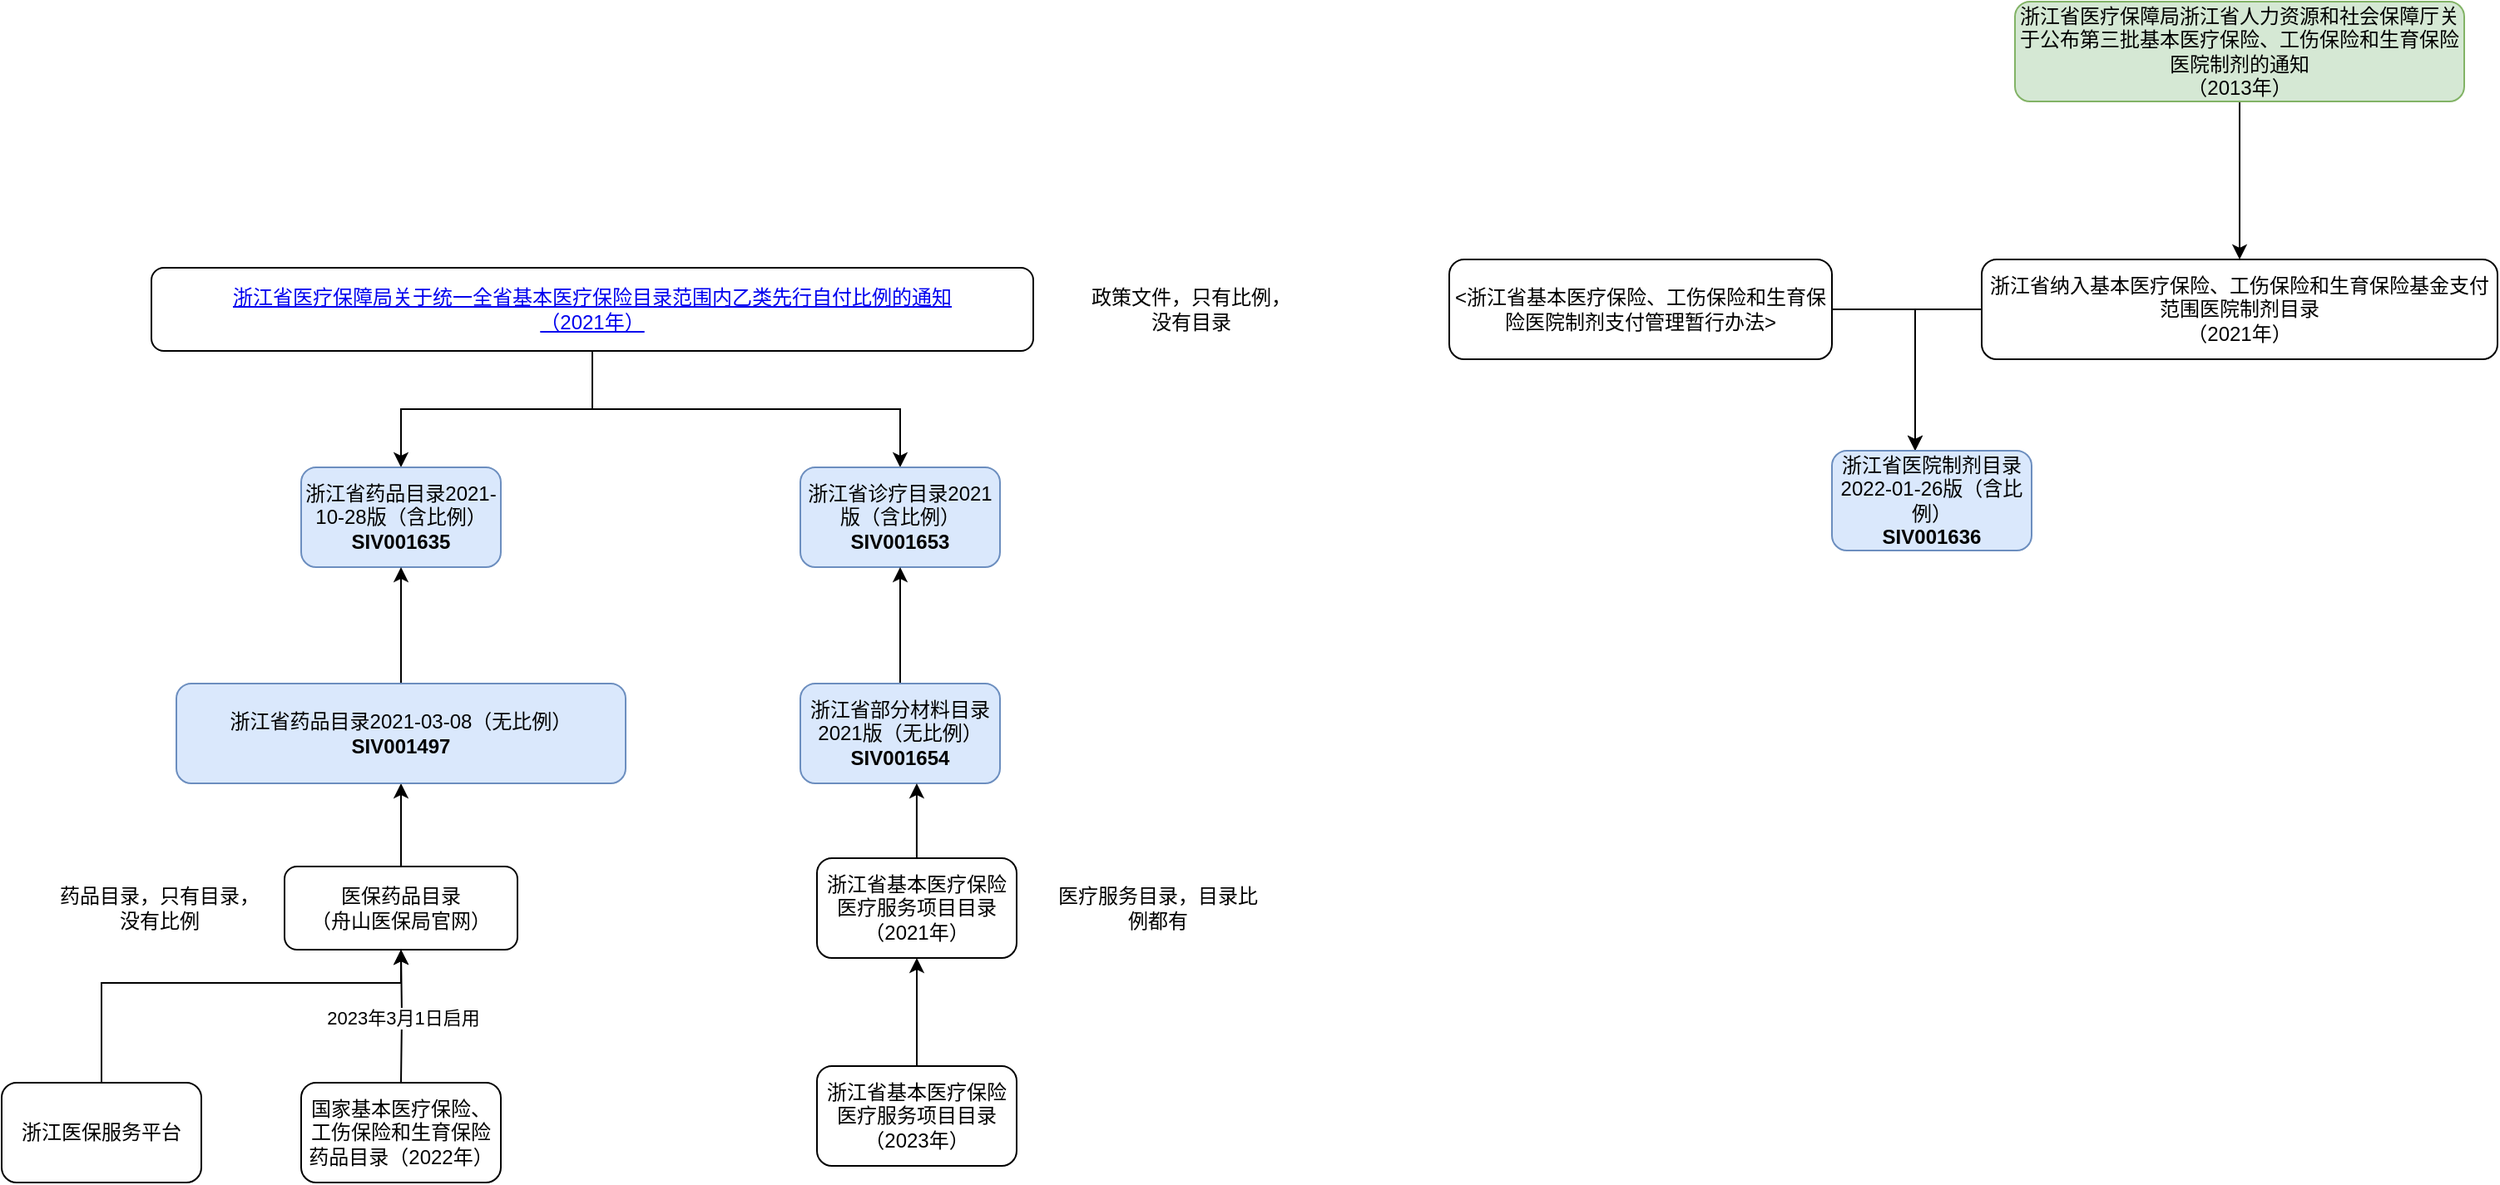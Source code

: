 <mxfile version="23.0.2" type="github">
  <diagram name="Page-1" id="BYAd6YRiUkzF32hPVrgd">
    <mxGraphModel dx="2924" dy="2246" grid="1" gridSize="10" guides="1" tooltips="1" connect="1" arrows="1" fold="1" page="1" pageScale="1" pageWidth="850" pageHeight="1100" math="0" shadow="0">
      <root>
        <mxCell id="0" />
        <mxCell id="1" parent="0" />
        <mxCell id="m9JA2agfg_9Ffgb6oEko-12" style="edgeStyle=orthogonalEdgeStyle;rounded=0;orthogonalLoop=1;jettySize=auto;html=1;entryX=0.5;entryY=0;entryDx=0;entryDy=0;" parent="1" source="m9JA2agfg_9Ffgb6oEko-3" target="m9JA2agfg_9Ffgb6oEko-5" edge="1">
          <mxGeometry relative="1" as="geometry" />
        </mxCell>
        <mxCell id="m9JA2agfg_9Ffgb6oEko-15" style="edgeStyle=orthogonalEdgeStyle;rounded=0;orthogonalLoop=1;jettySize=auto;html=1;entryX=0.5;entryY=0;entryDx=0;entryDy=0;" parent="1" source="m9JA2agfg_9Ffgb6oEko-3" target="m9JA2agfg_9Ffgb6oEko-6" edge="1">
          <mxGeometry relative="1" as="geometry" />
        </mxCell>
        <mxCell id="m9JA2agfg_9Ffgb6oEko-3" value="&lt;a href=&quot;http://ybj.zj.gov.cn/art/2021/11/29/art_1229262886_58828981.html&quot;&gt;浙江省医疗保障局关于统一全省基本医疗保险目录范围内乙类先行自付比例的通知&lt;br&gt;（2021年）&lt;/a&gt;" style="rounded=1;whiteSpace=wrap;html=1;" parent="1" vertex="1">
          <mxGeometry x="50" y="50" width="530" height="50" as="geometry" />
        </mxCell>
        <mxCell id="m9JA2agfg_9Ffgb6oEko-5" value="浙江省药品目录2021-10-28版（含比例）&lt;br&gt;&lt;b&gt;SIV001635&lt;/b&gt;" style="rounded=1;whiteSpace=wrap;html=1;fillColor=#dae8fc;strokeColor=#6c8ebf;" parent="1" vertex="1">
          <mxGeometry x="140" y="170" width="120" height="60" as="geometry" />
        </mxCell>
        <mxCell id="m9JA2agfg_9Ffgb6oEko-6" value="浙江省诊疗目录2021版（含比例）&lt;br&gt;&lt;b&gt;SIV001653&lt;/b&gt;" style="rounded=1;whiteSpace=wrap;html=1;fillColor=#dae8fc;strokeColor=#6c8ebf;" parent="1" vertex="1">
          <mxGeometry x="440" y="170" width="120" height="60" as="geometry" />
        </mxCell>
        <mxCell id="m9JA2agfg_9Ffgb6oEko-7" value="政策文件，只有比例，没有目录" style="text;html=1;strokeColor=none;fillColor=none;align=center;verticalAlign=middle;whiteSpace=wrap;rounded=0;" parent="1" vertex="1">
          <mxGeometry x="610" y="60" width="130" height="30" as="geometry" />
        </mxCell>
        <mxCell id="m9JA2agfg_9Ffgb6oEko-13" style="edgeStyle=orthogonalEdgeStyle;rounded=0;orthogonalLoop=1;jettySize=auto;html=1;" parent="1" source="m9JA2agfg_9Ffgb6oEko-8" target="m9JA2agfg_9Ffgb6oEko-11" edge="1">
          <mxGeometry relative="1" as="geometry" />
        </mxCell>
        <mxCell id="m9JA2agfg_9Ffgb6oEko-8" value="医保药品目录&lt;br&gt;（舟山医保局官网）" style="rounded=1;whiteSpace=wrap;html=1;" parent="1" vertex="1">
          <mxGeometry x="130" y="410" width="140" height="50" as="geometry" />
        </mxCell>
        <mxCell id="m9JA2agfg_9Ffgb6oEko-9" value="药品目录，只有目录，没有比例" style="text;html=1;strokeColor=none;fillColor=none;align=center;verticalAlign=middle;whiteSpace=wrap;rounded=0;" parent="1" vertex="1">
          <mxGeometry x="-10" y="420" width="130" height="30" as="geometry" />
        </mxCell>
        <mxCell id="m9JA2agfg_9Ffgb6oEko-14" style="edgeStyle=orthogonalEdgeStyle;rounded=0;orthogonalLoop=1;jettySize=auto;html=1;entryX=0.5;entryY=1;entryDx=0;entryDy=0;" parent="1" source="m9JA2agfg_9Ffgb6oEko-11" target="m9JA2agfg_9Ffgb6oEko-5" edge="1">
          <mxGeometry relative="1" as="geometry" />
        </mxCell>
        <mxCell id="m9JA2agfg_9Ffgb6oEko-11" value="浙江省药品目录2021-03-08（无比例）&lt;br&gt;&lt;div&gt;&lt;b&gt;SIV001497&lt;/b&gt;&lt;/div&gt;" style="rounded=1;whiteSpace=wrap;html=1;fillColor=#dae8fc;strokeColor=#6c8ebf;" parent="1" vertex="1">
          <mxGeometry x="65" y="300" width="270" height="60" as="geometry" />
        </mxCell>
        <mxCell id="m9JA2agfg_9Ffgb6oEko-16" value="浙江省基本医疗保险医疗服务项目目录（2021年）" style="rounded=1;whiteSpace=wrap;html=1;" parent="1" vertex="1">
          <mxGeometry x="450" y="405" width="120" height="60" as="geometry" />
        </mxCell>
        <mxCell id="m9JA2agfg_9Ffgb6oEko-21" style="edgeStyle=orthogonalEdgeStyle;rounded=0;orthogonalLoop=1;jettySize=auto;html=1;" parent="1" source="m9JA2agfg_9Ffgb6oEko-17" target="m9JA2agfg_9Ffgb6oEko-6" edge="1">
          <mxGeometry relative="1" as="geometry" />
        </mxCell>
        <mxCell id="m9JA2agfg_9Ffgb6oEko-17" value="浙江省部分材料目录2021版（无比例）&lt;br&gt;&lt;b&gt;SIV001654&lt;/b&gt;" style="rounded=1;whiteSpace=wrap;html=1;fillColor=#dae8fc;strokeColor=#6c8ebf;" parent="1" vertex="1">
          <mxGeometry x="440" y="300" width="120" height="60" as="geometry" />
        </mxCell>
        <mxCell id="m9JA2agfg_9Ffgb6oEko-19" style="edgeStyle=orthogonalEdgeStyle;rounded=0;orthogonalLoop=1;jettySize=auto;html=1;entryX=0.583;entryY=1;entryDx=0;entryDy=0;entryPerimeter=0;" parent="1" source="m9JA2agfg_9Ffgb6oEko-16" target="m9JA2agfg_9Ffgb6oEko-17" edge="1">
          <mxGeometry relative="1" as="geometry" />
        </mxCell>
        <mxCell id="m9JA2agfg_9Ffgb6oEko-20" value="医疗服务目录，目录比例都有" style="text;html=1;strokeColor=none;fillColor=none;align=center;verticalAlign=middle;whiteSpace=wrap;rounded=0;" parent="1" vertex="1">
          <mxGeometry x="590" y="420" width="130" height="30" as="geometry" />
        </mxCell>
        <mxCell id="m9JA2agfg_9Ffgb6oEko-24" style="edgeStyle=orthogonalEdgeStyle;rounded=0;orthogonalLoop=1;jettySize=auto;html=1;entryX=0.5;entryY=1;entryDx=0;entryDy=0;" parent="1" target="m9JA2agfg_9Ffgb6oEko-8" edge="1">
          <mxGeometry relative="1" as="geometry">
            <mxPoint x="200" y="540" as="sourcePoint" />
          </mxGeometry>
        </mxCell>
        <mxCell id="UEc5cqNhAxj1e3aGzfUv-5" value="2023年3月1日启用" style="edgeLabel;html=1;align=center;verticalAlign=middle;resizable=0;points=[];" vertex="1" connectable="0" parent="m9JA2agfg_9Ffgb6oEko-24">
          <mxGeometry x="0.205" y="-1" relative="1" as="geometry">
            <mxPoint y="9" as="offset" />
          </mxGeometry>
        </mxCell>
        <mxCell id="UEc5cqNhAxj1e3aGzfUv-2" style="edgeStyle=orthogonalEdgeStyle;rounded=0;orthogonalLoop=1;jettySize=auto;html=1;entryX=0.5;entryY=1;entryDx=0;entryDy=0;" edge="1" parent="1" source="UEc5cqNhAxj1e3aGzfUv-1" target="m9JA2agfg_9Ffgb6oEko-16">
          <mxGeometry relative="1" as="geometry" />
        </mxCell>
        <mxCell id="UEc5cqNhAxj1e3aGzfUv-1" value="浙江省基本医疗保险医疗服务项目目录（2023年）" style="rounded=1;whiteSpace=wrap;html=1;" vertex="1" parent="1">
          <mxGeometry x="450" y="530" width="120" height="60" as="geometry" />
        </mxCell>
        <mxCell id="UEc5cqNhAxj1e3aGzfUv-4" value="国家基本医疗保险、工伤保险和生育保险药品目录（2022年）" style="rounded=1;whiteSpace=wrap;html=1;" vertex="1" parent="1">
          <mxGeometry x="140" y="540" width="120" height="60" as="geometry" />
        </mxCell>
        <mxCell id="UEc5cqNhAxj1e3aGzfUv-7" style="edgeStyle=orthogonalEdgeStyle;rounded=0;orthogonalLoop=1;jettySize=auto;html=1;" edge="1" parent="1" source="UEc5cqNhAxj1e3aGzfUv-6" target="m9JA2agfg_9Ffgb6oEko-8">
          <mxGeometry relative="1" as="geometry">
            <Array as="points">
              <mxPoint x="20" y="480" />
              <mxPoint x="200" y="480" />
            </Array>
          </mxGeometry>
        </mxCell>
        <mxCell id="UEc5cqNhAxj1e3aGzfUv-6" value="浙江医保服务平台" style="rounded=1;whiteSpace=wrap;html=1;" vertex="1" parent="1">
          <mxGeometry x="-40" y="540" width="120" height="60" as="geometry" />
        </mxCell>
        <mxCell id="UEc5cqNhAxj1e3aGzfUv-11" style="edgeStyle=orthogonalEdgeStyle;rounded=0;orthogonalLoop=1;jettySize=auto;html=1;" edge="1" parent="1" source="UEc5cqNhAxj1e3aGzfUv-8" target="UEc5cqNhAxj1e3aGzfUv-10">
          <mxGeometry relative="1" as="geometry">
            <Array as="points">
              <mxPoint x="1110" y="75" />
            </Array>
          </mxGeometry>
        </mxCell>
        <mxCell id="UEc5cqNhAxj1e3aGzfUv-8" value="&amp;lt;浙江省基本医疗保险、工伤保险和生育保险医院制剂支付管理暂行办法&amp;gt;" style="rounded=1;whiteSpace=wrap;html=1;" vertex="1" parent="1">
          <mxGeometry x="830" y="45" width="230" height="60" as="geometry" />
        </mxCell>
        <mxCell id="UEc5cqNhAxj1e3aGzfUv-12" style="edgeStyle=orthogonalEdgeStyle;rounded=0;orthogonalLoop=1;jettySize=auto;html=1;" edge="1" parent="1" source="UEc5cqNhAxj1e3aGzfUv-9" target="UEc5cqNhAxj1e3aGzfUv-10">
          <mxGeometry relative="1" as="geometry">
            <Array as="points">
              <mxPoint x="1110" y="75" />
            </Array>
          </mxGeometry>
        </mxCell>
        <mxCell id="UEc5cqNhAxj1e3aGzfUv-9" value="浙江省纳入基本医疗保险、工伤保险和生育保险基金支付范围医院制剂目录&lt;br&gt;（2021年）" style="rounded=1;whiteSpace=wrap;html=1;" vertex="1" parent="1">
          <mxGeometry x="1150" y="45" width="310" height="60" as="geometry" />
        </mxCell>
        <mxCell id="UEc5cqNhAxj1e3aGzfUv-10" value="浙江省医院制剂目录2022-01-26版（含比例）&lt;br&gt;&lt;b&gt;SIV001636&lt;/b&gt;" style="rounded=1;whiteSpace=wrap;html=1;fillColor=#dae8fc;strokeColor=#6c8ebf;" vertex="1" parent="1">
          <mxGeometry x="1060" y="160" width="120" height="60" as="geometry" />
        </mxCell>
        <mxCell id="UEc5cqNhAxj1e3aGzfUv-16" style="rounded=0;orthogonalLoop=1;jettySize=auto;html=1;" edge="1" parent="1" source="UEc5cqNhAxj1e3aGzfUv-14" target="UEc5cqNhAxj1e3aGzfUv-9">
          <mxGeometry relative="1" as="geometry" />
        </mxCell>
        <mxCell id="UEc5cqNhAxj1e3aGzfUv-14" value="浙江省医疗保障局浙江省人力资源和社会保障厅关于公布第三批基本医疗保险、工伤保险和生育保险医院制剂的通知&lt;br&gt;（2013年）" style="rounded=1;whiteSpace=wrap;html=1;fillColor=#d5e8d4;strokeColor=#82b366;" vertex="1" parent="1">
          <mxGeometry x="1170" y="-110" width="270" height="60" as="geometry" />
        </mxCell>
      </root>
    </mxGraphModel>
  </diagram>
</mxfile>
